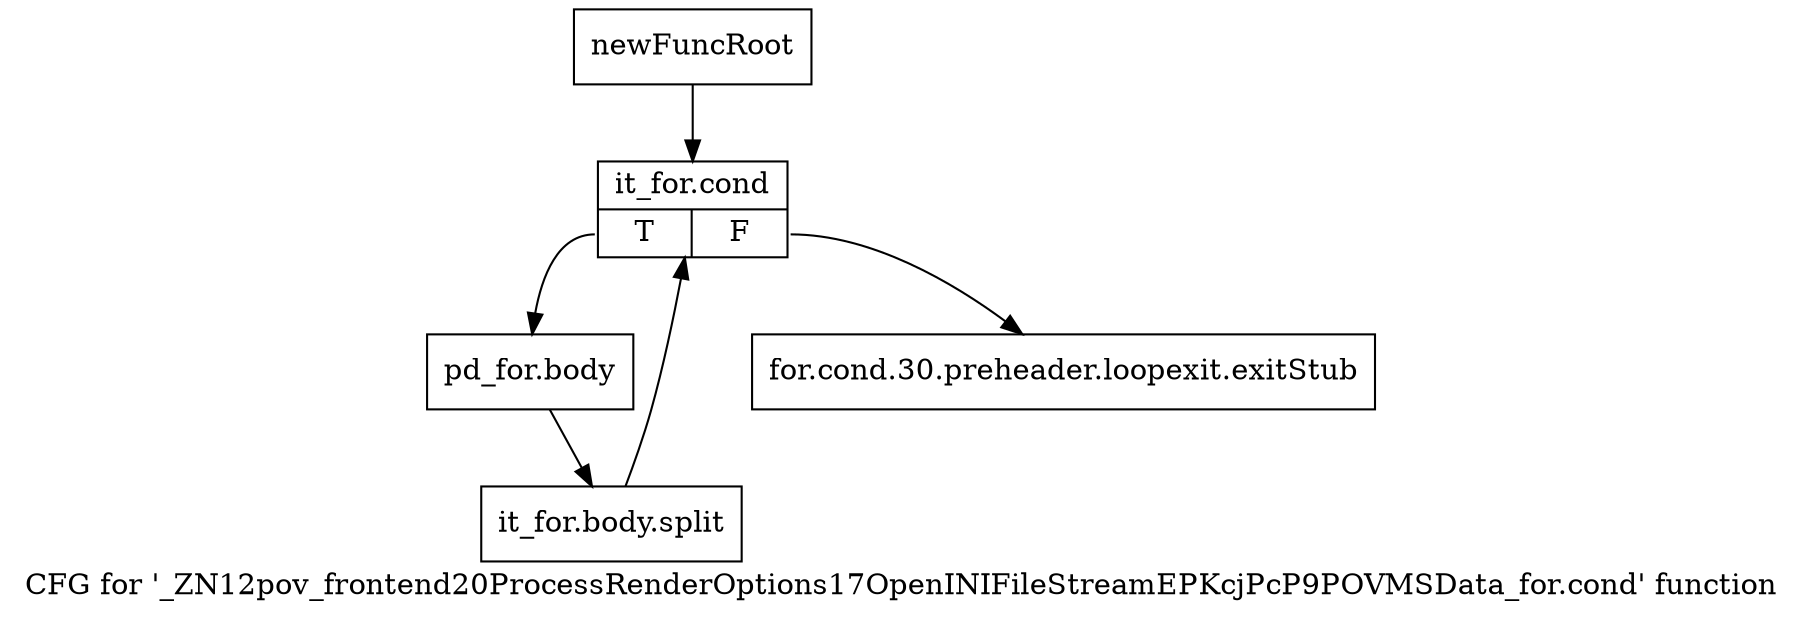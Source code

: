 digraph "CFG for '_ZN12pov_frontend20ProcessRenderOptions17OpenINIFileStreamEPKcjPcP9POVMSData_for.cond' function" {
	label="CFG for '_ZN12pov_frontend20ProcessRenderOptions17OpenINIFileStreamEPKcjPcP9POVMSData_for.cond' function";

	Node0x2b40a00 [shape=record,label="{newFuncRoot}"];
	Node0x2b40a00 -> Node0x2b5c9e0;
	Node0x2b5c990 [shape=record,label="{for.cond.30.preheader.loopexit.exitStub}"];
	Node0x2b5c9e0 [shape=record,label="{it_for.cond|{<s0>T|<s1>F}}"];
	Node0x2b5c9e0:s0 -> Node0x2b5ca30;
	Node0x2b5c9e0:s1 -> Node0x2b5c990;
	Node0x2b5ca30 [shape=record,label="{pd_for.body}"];
	Node0x2b5ca30 -> Node0x399ab40;
	Node0x399ab40 [shape=record,label="{it_for.body.split}"];
	Node0x399ab40 -> Node0x2b5c9e0;
}
